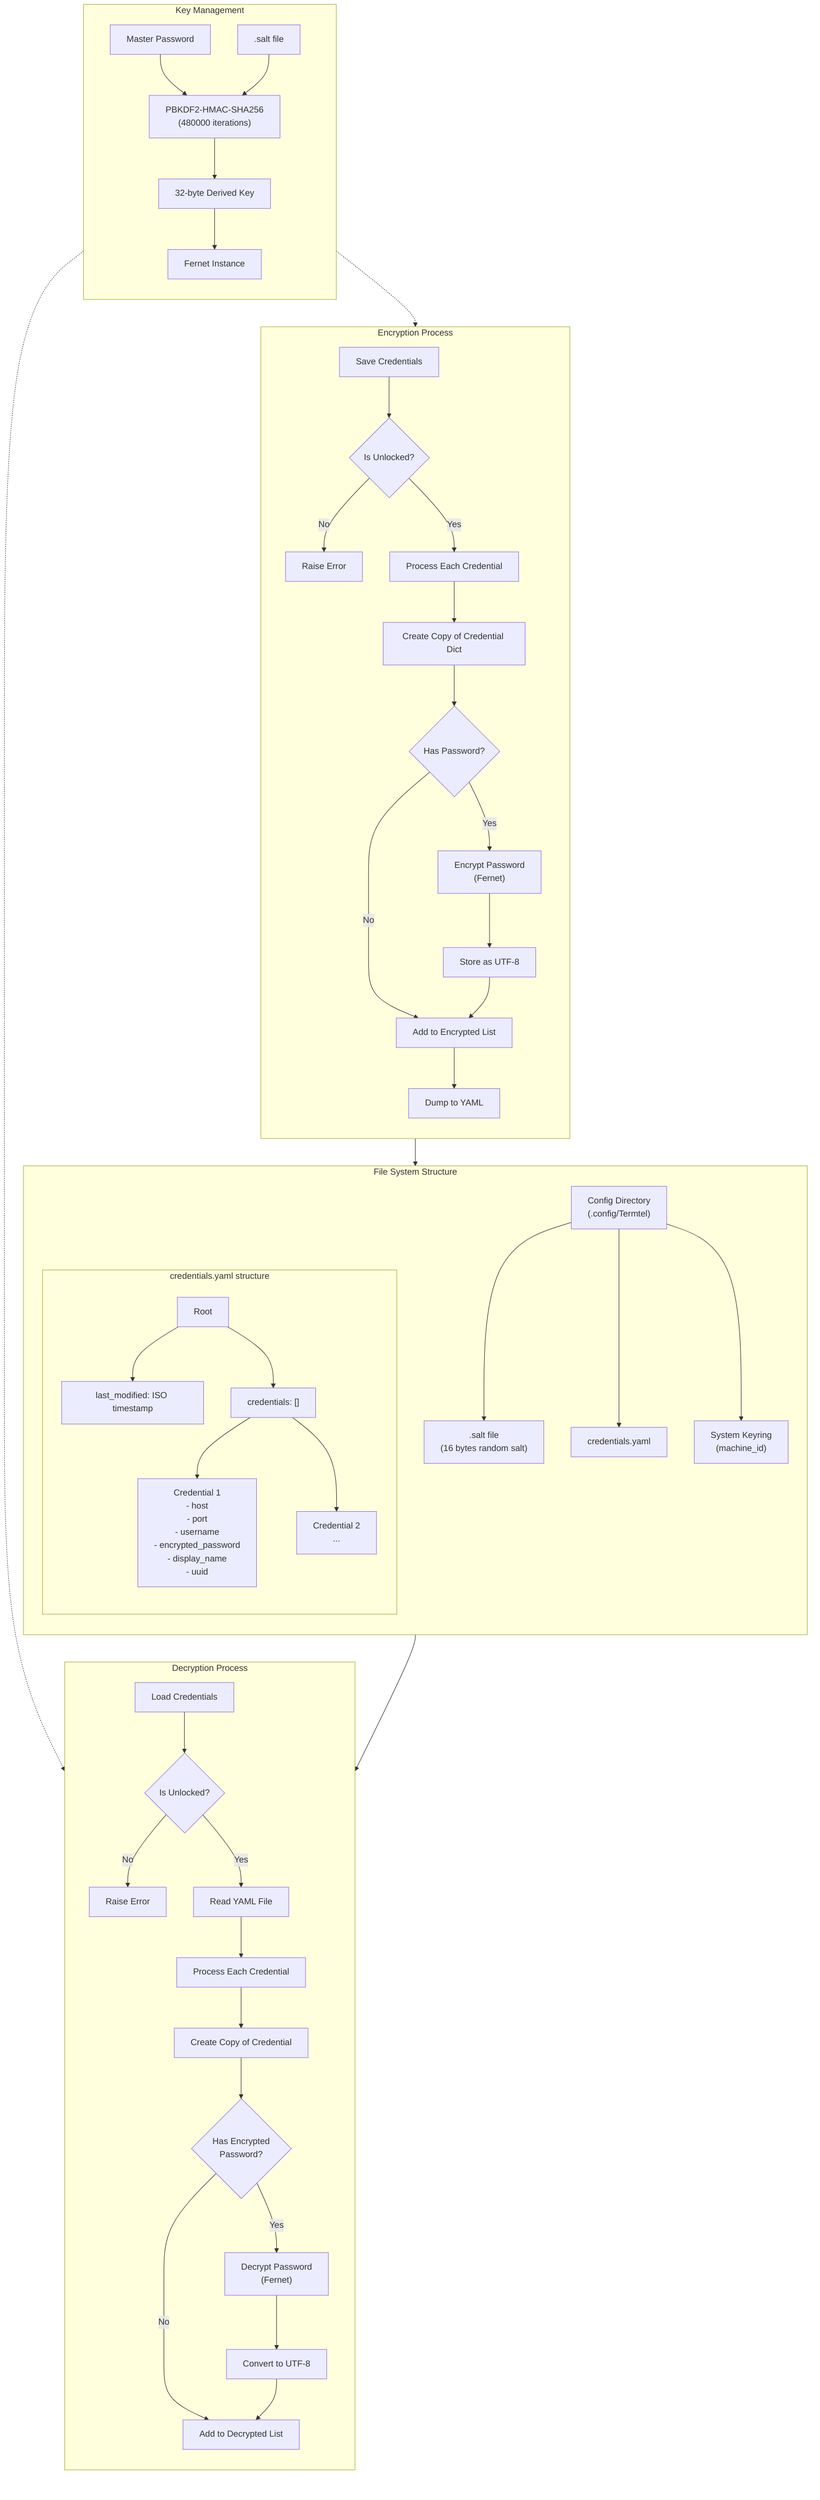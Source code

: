 flowchart TB
    subgraph FileSystem ["File System Structure"]
        direction TB
        ConfigDir["Config Directory\n(.config/Termtel)"] --> SaltFile[".salt file\n(16 bytes random salt)"]
        ConfigDir --> CredsFile["credentials.yaml"]
        ConfigDir --> KeyringFile["System Keyring\n(machine_id)"]

        subgraph CredsYAML ["credentials.yaml structure"]
            direction TB
            Root["Root"] --> LastMod["last_modified: ISO timestamp"]
            Root --> CredsList["credentials: []"]
            CredsList --> Cred1["Credential 1\n- host\n- port\n- username\n- encrypted_password\n- display_name\n- uuid"]
            CredsList --> Cred2["Credential 2\n..."]
        end
    end

    subgraph Encryption ["Encryption Process"]
        direction TB
        SaveCred["Save Credentials"] --> CheckLock{"Is Unlocked?"}
        CheckLock -->|No| Error["Raise Error"]
        CheckLock -->|Yes| Process["Process Each Credential"]
        Process --> CopyDict["Create Copy of Credential Dict"]
        CopyDict --> CheckPW{"Has Password?"}
        CheckPW -->|No| AddToList["Add to Encrypted List"]
        CheckPW -->|Yes| EncryptPW["Encrypt Password\n(Fernet)"]
        EncryptPW --> Store["Store as UTF-8"]
        Store --> AddToList
        AddToList --> DumpYAML["Dump to YAML"]
    end

    subgraph Decryption ["Decryption Process"]
        direction TB
        LoadCred["Load Credentials"] --> VerifyLock{"Is Unlocked?"}
        VerifyLock -->|No| LoadError["Raise Error"]
        VerifyLock -->|Yes| ReadYAML["Read YAML File"]
        ReadYAML --> ProcessCreds["Process Each Credential"]
        ProcessCreds --> CopyCred["Create Copy of Credential"]
        CopyCred --> CheckEncPW{"Has Encrypted\nPassword?"}
        CheckEncPW -->|No| AddDecList["Add to Decrypted List"]
        CheckEncPW -->|Yes| DecryptPW["Decrypt Password\n(Fernet)"]
        DecryptPW --> UTF8["Convert to UTF-8"]
        UTF8 --> AddDecList
    end

    subgraph KeyManagement ["Key Management"]
        direction TB
        MasterPW["Master Password"] --> PBKDF2["PBKDF2-HMAC-SHA256\n(480000 iterations)"]
        Salt[".salt file"] --> PBKDF2
        PBKDF2 --> DerivedKey["32-byte Derived Key"]
        DerivedKey --> FernetKey["Fernet Instance"]
    end

    KeyManagement -.-> Encryption
    KeyManagement -.-> Decryption
    Encryption --> FileSystem
    FileSystem --> Decryption